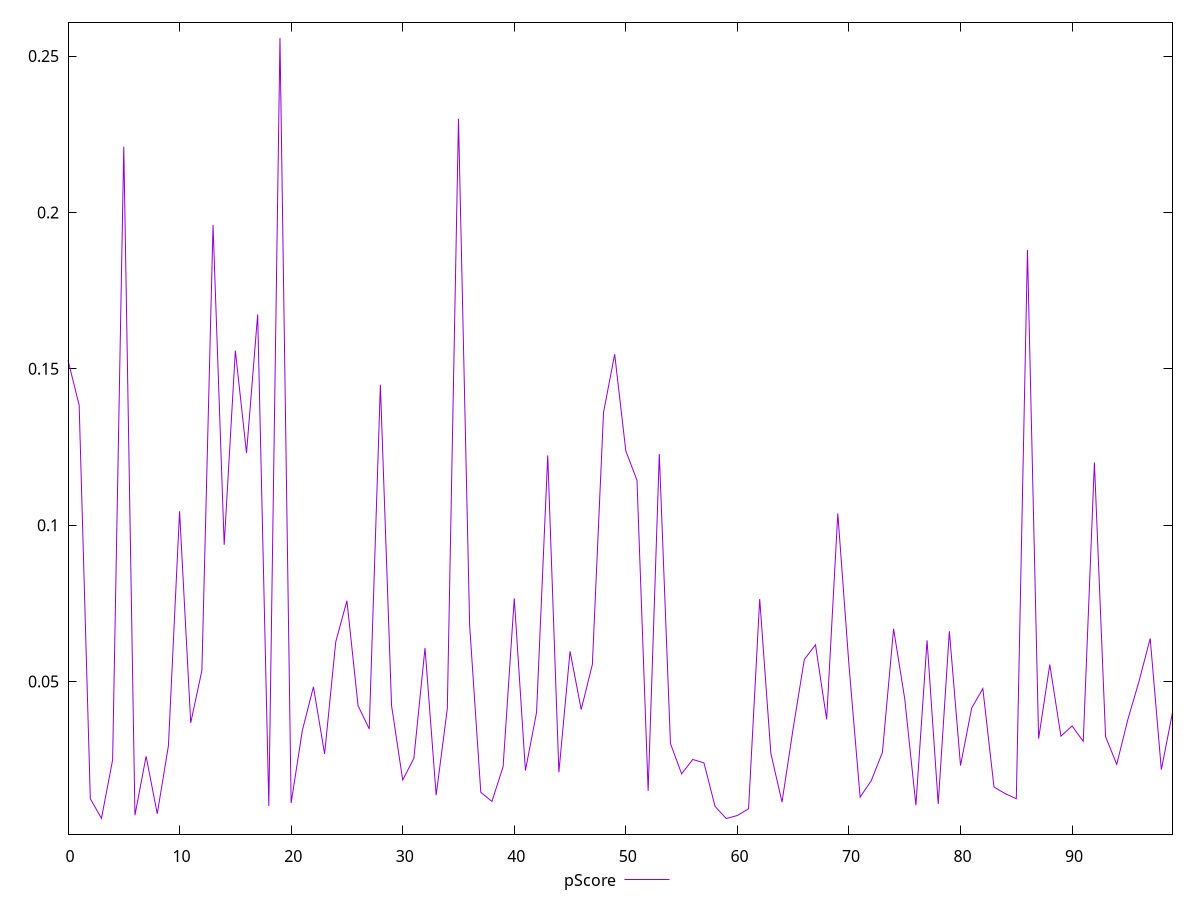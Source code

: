 reset

$pScore <<EOF
0 0.15275637597009617
1 0.13834861598100212
2 0.012518607260236958
3 0.006237442123532444
4 0.024961383327950226
5 0.22102887914315084
6 0.007233626437936569
7 0.026117063298668475
8 0.00770600045120462
9 0.029417574517244915
10 0.10444667601386104
11 0.03678805004094077
12 0.05350706788051357
13 0.19595523020036348
14 0.09371956810348114
15 0.15582009547153208
16 0.12304359842588009
17 0.16738483918926972
18 0.010173363398468527
19 0.2558138141983263
20 0.011156224440538431
21 0.03427472616126792
22 0.04829433805622735
23 0.026847816722022022
24 0.06268650232427525
25 0.07580719965577032
26 0.04225478264367155
27 0.03484661488378232
28 0.14490311171927833
29 0.042335998133168296
30 0.018487951268907066
31 0.025432293390799332
32 0.060728575901293214
33 0.013670388207041029
34 0.04138556574485719
35 0.22994154227610664
36 0.06798440412971885
37 0.014565732018786026
38 0.011659698201626989
39 0.022791242771990017
40 0.07658064603978837
41 0.02153339640283053
42 0.040171844694240955
43 0.12230612334291041
44 0.020987311130468422
45 0.05968251789242157
46 0.041038426542854056
47 0.05545040457647876
48 0.1360080452680802
49 0.1546638154542075
50 0.12371589260445531
51 0.11438236888382225
52 0.015020996043125512
53 0.12276757534059524
54 0.03015563287861922
55 0.020490820663579656
56 0.025069689283402696
57 0.024007161438101443
58 0.010047727987318456
59 0.006190358373928895
60 0.007160730638167134
61 0.009305000588378076
62 0.07637677496100659
63 0.0270161187867356
64 0.011461396207256835
65 0.035037674671313745
66 0.057040560067596335
67 0.061743622240699125
68 0.037895735400672315
69 0.10374347781444698
70 0.05525266079360541
71 0.013032895599587035
72 0.01830791008107152
73 0.02732409961393173
74 0.0668624421933956
75 0.044425476859370094
76 0.010439834318084984
77 0.06317407798065372
78 0.010874899886154643
79 0.06607881377821057
80 0.02314030433517167
81 0.041495691342379515
82 0.04773035908080259
83 0.016242185059494596
84 0.014157987147621509
85 0.012517482998680218
86 0.1880224662746363
87 0.03174162456594859
88 0.05543537580590363
89 0.03252460016331182
90 0.03579690387561074
91 0.03086991394323313
92 0.12007317649423455
93 0.03240274093793388
94 0.023501297638169716
95 0.0378850331553508
96 0.05005923857460737
97 0.06378674849030591
98 0.021827999102165097
99 0.04007714948540214
EOF

set key outside below
set xrange [0:99]
set yrange [0.0011978892574409468:0.2608062833148142]
set trange [0.0011978892574409468:0.2608062833148142]
set terminal svg size 640, 500 enhanced background rgb 'white'
set output "report/report_00029_2021-02-24T13-36-40.390Z/total-blocking-time/samples/astro/pScore/values.svg"

plot $pScore title "pScore" with line

reset
